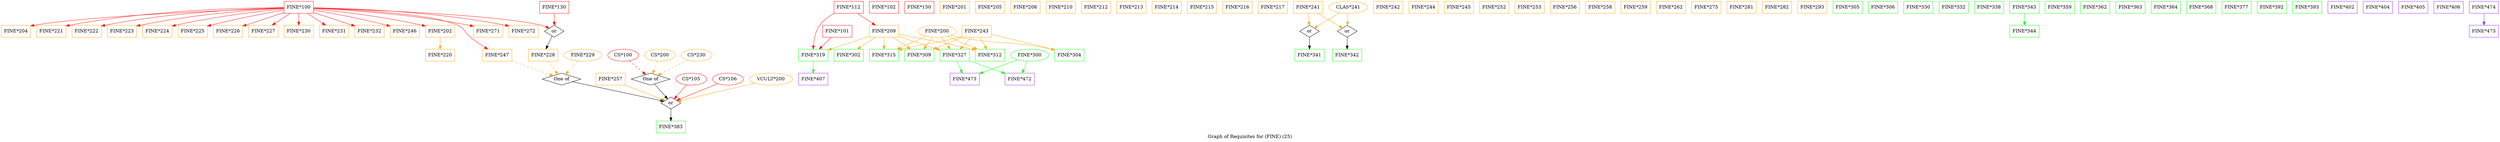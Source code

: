 strict digraph "" {
	graph [bb="0,0,7488,419",
		label="Graph of Requisites for (FINE) (25)",
		lheight=0.21,
		lp="3744,11.5",
		lwidth=3.51
	];
	node [label="\N"];
	"FINE*100"	[color=red,
		height=0.5,
		pos="892,401",
		shape=box,
		width=1.2222];
	"FINE*202"	[color=orange,
		height=0.5,
		pos="1316,329",
		shape=box,
		width=1.2222];
	"FINE*100" -> "FINE*202"	[color=red,
		pos="e,1271.9,344.76 936.13,396.12 1004.3,389.61 1139.1,374.62 1262,347.03"];
	"FINE*204"	[color=orange,
		height=0.5,
		pos="44,329",
		shape=box,
		width=1.2222];
	"FINE*100" -> "FINE*204"	[color=red,
		pos="e,88.038,345.01 847.84,398.47 705.89,393.35 261.55,375.56 97.94,346.83"];
	"FINE*221"	[color=orange,
		height=0.5,
		pos="150,329",
		shape=box,
		width=1.2222];
	"FINE*100" -> "FINE*221"	[color=red,
		pos="e,194.04,344.98 847.99,400.16 739.54,399.79 450.91,394.23 203.92,346.9"];
	"FINE*222"	[color=orange,
		height=0.5,
		pos="256,329",
		shape=box,
		width=1.2222];
	"FINE*100" -> "FINE*222"	[color=red,
		pos="e,300.05,344.93 847.64,399.28 751.13,397 514.97,387.59 310.09,346.95"];
	"FINE*223"	[color=orange,
		height=0.5,
		pos="362,329",
		shape=box,
		width=1.2222];
	"FINE*100" -> "FINE*223"	[color=red,
		pos="e,406.07,344.86 847.8,398.04 764.76,393.72 579.85,381.09 416.31,347.03"];
	"FINE*224"	[color=orange,
		height=0.5,
		pos="468,329",
		shape=box,
		width=1.2222];
	"FINE*100" -> "FINE*224"	[color=red,
		pos="e,512.09,344.76 847.87,396.12 779.75,389.61 644.86,374.62 522.04,347.03"];
	"FINE*225"	[color=orange,
		height=0.5,
		pos="574,329",
		shape=box,
		width=1.2222];
	"FINE*100" -> "FINE*225"	[color=red,
		pos="e,618.14,344.57 847.58,392.7 796.67,383.98 710.62,368.18 627.94,347.1"];
	"FINE*226"	[color=orange,
		height=0.5,
		pos="680,329",
		shape=box,
		width=1.2222];
	"FINE*100" -> "FINE*226"	[color=red,
		pos="e,724.13,344.57 847.82,385.41 814.65,374.46 769.07,359.41 733.79,347.76"];
	"FINE*227"	[color=orange,
		height=0.5,
		pos="786,329",
		shape=box,
		width=1.2222];
	"FINE*100" -> "FINE*227"	[color=red,
		pos="e,812.03,347.19 866.07,382.88 852.34,373.81 835.29,362.55 820.46,352.76"];
	or246	[height=0.5,
		label=or,
		pos="1657,329",
		shape=diamond,
		width=0.81703];
	"FINE*100" -> or246	[color=red,
		pos="e,1642.3,338.03 936.06,398.79 1072.8,394.71 1488.5,379.88 1619,347 1623.6,345.84 1628.4,344.15 1632.9,342.28"];
	"FINE*230"	[color=orange,
		height=0.5,
		pos="892,329",
		shape=box,
		width=1.2222];
	"FINE*100" -> "FINE*230"	[color=red,
		pos="e,892,347.1 892,382.7 892,374.98 892,365.71 892,357.11"];
	"FINE*231"	[color=orange,
		height=0.5,
		pos="998,329",
		shape=box,
		width=1.2222];
	"FINE*100" -> "FINE*231"	[color=red,
		pos="e,971.97,347.19 917.93,382.88 931.66,373.81 948.71,362.55 963.54,352.76"];
	"FINE*232"	[color=orange,
		height=0.5,
		pos="1104,329",
		shape=box,
		width=1.2222];
	"FINE*100" -> "FINE*232"	[color=red,
		pos="e,1059.9,344.57 936.18,385.41 969.35,374.46 1014.9,359.41 1050.2,347.76"];
	"FINE*246"	[color=orange,
		height=0.5,
		pos="1210,329",
		shape=box,
		width=1.2222];
	"FINE*100" -> "FINE*246"	[color=red,
		pos="e,1165.9,344.57 936.42,392.7 987.33,383.98 1073.4,368.18 1156.1,347.1"];
	"FINE*247"	[color=orange,
		height=0.5,
		pos="1486,257",
		shape=box,
		width=1.2222];
	"FINE*100" -> "FINE*247"	[color=red,
		pos="e,1458.1,275.07 936.15,398.66 1039.2,394.98 1292.6,382.47 1369,347 1390.1,337.21 1388.8,325.53 1407,311 1420.3,300.34 1435.8,289.64 \
1449.5,280.69"];
	"FINE*271"	[color=orange,
		height=0.5,
		pos="1460,329",
		shape=box,
		width=1.2222];
	"FINE*100" -> "FINE*271"	[color=red,
		pos="e,1415.9,343.83 936.06,398.12 1024.9,393.73 1231.7,380.52 1402,347 1403.3,346.75 1404.6,346.48 1405.9,346.2"];
	"FINE*272"	[color=orange,
		height=0.5,
		pos="1566,329",
		shape=box,
		width=1.2222];
	"FINE*100" -> "FINE*272"	[color=red,
		pos="e,1522,344.95 936.15,399.63 1037,398.06 1291.9,389.98 1511.8,346.96"];
	"FINE*220"	[color=orange,
		height=0.5,
		pos="1316,257",
		shape=box,
		width=1.2222];
	"FINE*202" -> "FINE*220"	[color=orange,
		pos="e,1316,275.1 1316,310.7 1316,302.98 1316,293.71 1316,285.11"];
	"FINE*228"	[color=orange,
		height=0.5,
		pos="1624,257",
		shape=box,
		width=1.2222];
	or246 -> "FINE*228"	[pos="e,1632.1,275.18 1650.6,314.5 1646.6,305.93 1641.2,294.53 1636.4,284.23"];
	of111	[height=0.5,
		label="One of",
		pos="1679,185",
		shape=diamond,
		width=1.6085];
	"FINE*247" -> of111	[color=orange,
		pos="e,1653.6,195.23 1530.3,239.94 1564.7,227.45 1611.9,210.35 1643.8,198.78",
		style=dashed];
	"FINE*228" -> of111	[color=orange,
		pos="e,1668.1,199.82 1637.6,238.7 1645,229.33 1654.1,217.68 1661.9,207.71",
		style=dashed];
	or249	[height=0.5,
		label=or,
		pos="2007,113",
		shape=diamond,
		width=0.81703];
	of111 -> or249	[pos="e,1986.1,118.47 1711.6,177.03 1775.1,163.5 1914.1,133.83 1976.1,120.6"];
	"FINE*101"	[color=red,
		height=0.5,
		pos="2506,329",
		shape=box,
		width=1.2222];
	"FINE*319"	[color=green,
		height=0.5,
		pos="2434,257",
		shape=box,
		width=1.2222];
	"FINE*101" -> "FINE*319"	[color=red,
		pos="e,2451.6,275.1 2488.2,310.7 2479.4,302.14 2468.6,291.66 2459,282.3"];
	"FINE*407"	[color=purple,
		height=0.5,
		pos="2434,185",
		shape=box,
		width=1.2222];
	"FINE*319" -> "FINE*407"	[color=green,
		pos="e,2434,203.1 2434,238.7 2434,230.98 2434,221.71 2434,213.11"];
	"FINE*102"	[color=red,
		height=0.5,
		pos="2646,401",
		shape=box,
		width=1.2222];
	"FINE*112"	[color=red,
		height=0.5,
		pos="2540,401",
		shape=box,
		width=1.2222];
	"FINE*112" -> "FINE*319"	[color=red,
		pos="e,2433.8,275.33 2497.5,382.96 2481.3,374.45 2464.1,362.58 2453,347 2440.3,329.03 2435.8,304.24 2434.3,285.39"];
	"FINE*209"	[color=orange,
		height=0.5,
		pos="2646,329",
		shape=box,
		width=1.2222];
	"FINE*112" -> "FINE*209"	[color=red,
		pos="e,2620,347.19 2565.9,382.88 2579.7,373.81 2596.7,362.55 2611.5,352.76"];
	"FINE*209" -> "FINE*319"	[color=orange,
		pos="e,2478.1,272.57 2601.8,313.41 2568.7,302.46 2523.1,287.41 2487.8,275.76"];
	"FINE*302"	[color=green,
		height=0.5,
		pos="2540,257",
		shape=box,
		width=1.2222];
	"FINE*209" -> "FINE*302"	[color=orange,
		pos="e,2566,275.19 2620.1,310.88 2606.3,301.81 2589.3,290.55 2574.5,280.76"];
	"FINE*309"	[color=green,
		height=0.5,
		pos="2752,257",
		shape=box,
		width=1.2222];
	"FINE*209" -> "FINE*309"	[color=orange,
		pos="e,2726,275.19 2671.9,310.88 2685.7,301.81 2702.7,290.55 2717.5,280.76"];
	"FINE*312"	[color=green,
		height=0.5,
		pos="2964,257",
		shape=box,
		width=1.2222];
	"FINE*209" -> "FINE*312"	[color=orange,
		pos="e,2919.9,272.57 2690.1,319.81 2750.2,308.53 2856,288.32 2910.1,275.05"];
	"FINE*315"	[color=green,
		height=0.5,
		pos="2646,257",
		shape=box,
		width=1.2222];
	"FINE*209" -> "FINE*315"	[color=orange,
		pos="e,2646,275.1 2646,310.7 2646,302.98 2646,293.71 2646,285.11"];
	"FINE*327"	[color=green,
		height=0.5,
		pos="2858,257",
		shape=box,
		width=1.2222];
	"FINE*209" -> "FINE*327"	[color=orange,
		pos="e,2813.9,272.57 2690.2,313.41 2723.3,302.46 2768.9,287.41 2804.2,275.76"];
	"FINE*472"	[color=purple,
		height=0.5,
		pos="3053,185",
		shape=box,
		width=1.2222];
	"FINE*327" -> "FINE*472"	[color=green,
		pos="e,3008.9,201.82 2902.2,240.12 2931,229.78 2968.8,216.23 2999.3,205.28"];
	"FINE*473"	[color=purple,
		height=0.5,
		pos="2888,185",
		shape=box,
		width=1.2222];
	"FINE*327" -> "FINE*473"	[color=green,
		pos="e,2880.7,203.1 2865.4,238.7 2868.8,230.81 2872.9,221.3 2876.6,212.55"];
	"FINE*130"	[color=red,
		height=0.5,
		pos="1657,401",
		shape=box,
		width=1.2222];
	"FINE*130" -> or246	[color=red,
		pos="e,1657,347.1 1657,382.7 1657,374.98 1657,365.71 1657,357.11"];
	"FINE*150"	[color=red,
		height=0.5,
		pos="2752,401",
		shape=box,
		width=1.2222];
	"FINE*201"	[color=orange,
		height=0.5,
		pos="2858,401",
		shape=box,
		width=1.2222];
	"FINE*205"	[color=orange,
		height=0.5,
		pos="2964,401",
		shape=box,
		width=1.2222];
	"FINE*206"	[color=orange,
		height=0.5,
		pos="3070,401",
		shape=box,
		width=1.2222];
	"FINE*210"	[color=orange,
		height=0.5,
		pos="3176,401",
		shape=box,
		width=1.2222];
	"FINE*212"	[color=orange,
		height=0.5,
		pos="3282,401",
		shape=box,
		width=1.2222];
	"FINE*213"	[color=orange,
		height=0.5,
		pos="3388,401",
		shape=box,
		width=1.2222];
	"FINE*214"	[color=orange,
		height=0.5,
		pos="3494,401",
		shape=box,
		width=1.2222];
	"FINE*215"	[color=orange,
		height=0.5,
		pos="3600,401",
		shape=box,
		width=1.2222];
	"FINE*216"	[color=orange,
		height=0.5,
		pos="3706,401",
		shape=box,
		width=1.2222];
	"FINE*217"	[color=orange,
		height=0.5,
		pos="3812,401",
		shape=box,
		width=1.2222];
	"FINE*383"	[color=green,
		height=0.5,
		pos="2007,41",
		shape=box,
		width=1.2222];
	or249 -> "FINE*383"	[pos="e,2007,59.104 2007,94.697 2007,86.983 2007,77.712 2007,69.112"];
	"FINE*241"	[color=orange,
		height=0.5,
		pos="3918,401",
		shape=box,
		width=1.2222];
	or247	[height=0.5,
		label=or,
		pos="3922,329",
		shape=diamond,
		width=0.81703];
	"FINE*241" -> or247	[color=orange,
		pos="e,3921.1,346.62 3919,382.7 3919.4,374.87 3920,365.44 3920.5,356.73"];
	or248	[height=0.5,
		label=or,
		pos="4035,329",
		shape=diamond,
		width=0.81703];
	"FINE*241" -> or248	[color=orange,
		pos="e,4020.9,338.46 3946.6,382.88 3966.8,370.83 3993.4,354.91 4012.1,343.7"];
	"FINE*341"	[color=green,
		height=0.5,
		pos="3922,257",
		shape=box,
		width=1.2222];
	or247 -> "FINE*341"	[pos="e,3922,275.1 3922,310.7 3922,302.98 3922,293.71 3922,285.11"];
	"FINE*342"	[color=green,
		height=0.5,
		pos="4035,257",
		shape=box,
		width=1.2222];
	or248 -> "FINE*342"	[pos="e,4035,275.1 4035,310.7 4035,302.98 4035,293.71 4035,285.11"];
	"FINE*242"	[color=orange,
		height=0.5,
		pos="4158,401",
		shape=box,
		width=1.2222];
	"FINE*243"	[color=orange,
		height=0.5,
		pos="2924,329",
		shape=box,
		width=1.2222];
	"FINE*243" -> "FINE*309"	[color=orange,
		pos="e,2793.9,275.07 2881.9,310.88 2858.2,301.22 2828.4,289.09 2803.3,278.88"];
	"FINE*243" -> "FINE*312"	[color=orange,
		pos="e,2954.2,275.1 2933.9,310.7 2938.5,302.64 2944.1,292.89 2949.2,283.98"];
	"FINE*243" -> "FINE*315"	[color=orange,
		pos="e,2690.1,272.54 2879.9,313.46 2876.9,312.59 2873.9,311.77 2871,311 2798.6,291.86 2776.3,294.67 2700.2,275.17"];
	"FINE*243" -> "FINE*327"	[color=orange,
		pos="e,2874.1,275.1 2907.7,310.7 2899.7,302.22 2889.9,291.86 2881.2,282.58"];
	"FINE*304"	[color=green,
		height=0.5,
		pos="3202,257",
		shape=box,
		width=1.2222];
	"FINE*243" -> "FINE*304"	[color=orange,
		pos="e,3157.8,272.46 2968.2,318.66 3011.7,309.26 3080,293.82 3147.8,275.22"];
	"FINE*244"	[color=orange,
		height=0.5,
		pos="4264,401",
		shape=box,
		width=1.2222];
	"FINE*245"	[color=orange,
		height=0.5,
		pos="4370,401",
		shape=box,
		width=1.2222];
	"FINE*252"	[color=orange,
		height=0.5,
		pos="4476,401",
		shape=box,
		width=1.2222];
	"FINE*253"	[color=orange,
		height=0.5,
		pos="4582,401",
		shape=box,
		width=1.2222];
	"FINE*256"	[color=orange,
		height=0.5,
		pos="4688,401",
		shape=box,
		width=1.2222];
	"FINE*257"	[color=orange,
		height=0.5,
		pos="1826,185",
		shape=box,
		width=1.2222];
	"FINE*257" -> or249	[color=orange,
		pos="e,1989.8,120.66 1870.3,166.88 1904.7,153.55 1951.4,135.5 1980.3,124.31"];
	"FINE*258"	[color=orange,
		height=0.5,
		pos="4794,401",
		shape=box,
		width=1.2222];
	"FINE*259"	[color=orange,
		height=0.5,
		pos="4900,401",
		shape=box,
		width=1.2222];
	"FINE*262"	[color=orange,
		height=0.5,
		pos="5006,401",
		shape=box,
		width=1.2222];
	"FINE*275"	[color=orange,
		height=0.5,
		pos="5112,401",
		shape=box,
		width=1.2222];
	"FINE*281"	[color=orange,
		height=0.5,
		pos="5218,401",
		shape=box,
		width=1.2222];
	"FINE*282"	[color=orange,
		height=0.5,
		pos="5324,401",
		shape=box,
		width=1.2222];
	"FINE*293"	[color=orange,
		height=0.5,
		pos="5430,401",
		shape=box,
		width=1.2222];
	"FINE*200"	[color=orange,
		height=0.5,
		pos="2805,329",
		width=1.5887];
	"FINE*200" -> "FINE*309"	[color=orange,
		pos="e,2765.2,275.45 2792.4,311.41 2786.2,303.12 2778.4,292.89 2771.4,283.62"];
	"FINE*200" -> "FINE*312"	[color=orange,
		pos="e,2925.2,275.07 2836.8,314 2859.5,304.02 2890.4,290.41 2916,279.11"];
	"FINE*200" -> "FINE*315"	[color=orange,
		pos="e,2684.8,275.07 2773.2,314 2750.5,304.02 2719.6,290.41 2694,279.11"];
	"FINE*200" -> "FINE*327"	[color=orange,
		pos="e,2844.8,275.45 2817.6,311.41 2823.8,303.12 2831.6,292.89 2838.6,283.62"];
	"FINE*200" -> "FINE*304"	[color=orange,
		pos="e,3157.9,272.8 2846.4,316.51 2854.5,314.49 2863,312.55 2871,311 2990.1,288.04 3025.5,301.39 3147.8,275.03"];
	"FINE*305"	[color=green,
		height=0.5,
		pos="5536,401",
		shape=box,
		width=1.2222];
	"FINE*306"	[color=green,
		height=0.5,
		pos="5642,401",
		shape=box,
		width=1.2222];
	"FINE*330"	[color=green,
		height=0.5,
		pos="5748,401",
		shape=box,
		width=1.2222];
	"FINE*332"	[color=green,
		height=0.5,
		pos="5854,401",
		shape=box,
		width=1.2222];
	"FINE*338"	[color=green,
		height=0.5,
		pos="5960,401",
		shape=box,
		width=1.2222];
	"CLAS*241"	[color=orange,
		height=0.5,
		pos="4038,401",
		width=1.6068];
	"CLAS*241" -> or247	[color=orange,
		pos="e,3936.1,338.52 4012.5,384.64 3992.4,372.46 3964.4,355.6 3944.9,343.84"];
	"CLAS*241" -> or248	[color=orange,
		pos="e,4035.7,346.62 4037.3,382.7 4036.9,374.87 4036.5,365.44 4036.1,356.73"];
	"FINE*343"	[color=green,
		height=0.5,
		pos="6066,401",
		shape=box,
		width=1.2222];
	"FINE*344"	[color=green,
		height=0.5,
		pos="6066,329",
		shape=box,
		width=1.2222];
	"FINE*343" -> "FINE*344"	[color=green,
		pos="e,6066,347.1 6066,382.7 6066,374.98 6066,365.71 6066,357.11"];
	"FINE*359"	[color=green,
		height=0.5,
		pos="6172,401",
		shape=box,
		width=1.2222];
	"FINE*362"	[color=green,
		height=0.5,
		pos="6278,401",
		shape=box,
		width=1.2222];
	"FINE*363"	[color=green,
		height=0.5,
		pos="6384,401",
		shape=box,
		width=1.2222];
	"FINE*364"	[color=green,
		height=0.5,
		pos="6490,401",
		shape=box,
		width=1.2222];
	"FINE*368"	[color=green,
		height=0.5,
		pos="6596,401",
		shape=box,
		width=1.2222];
	"FINE*377"	[color=green,
		height=0.5,
		pos="6702,401",
		shape=box,
		width=1.2222];
	of112	[height=0.5,
		label="One of",
		pos="1946,185",
		shape=diamond,
		width=1.6085];
	of112 -> or249	[pos="e,1997.3,125.15 1957.8,170.5 1967.1,159.79 1980.3,144.68 1990.6,132.78"];
	"CS*105"	[color=red,
		height=0.5,
		pos="2068,185",
		width=1.2818];
	"CS*105" -> or249	[color=red,
		pos="e,2016.7,125.13 2053.9,167.76 2044.8,157.34 2032.9,143.75 2023.4,132.85"];
	"CS*106"	[color=red,
		height=0.5,
		pos="2178,185",
		width=1.2818];
	"CS*106" -> or249	[color=red,
		pos="e,2023.8,120.88 2147.4,171.49 2115,158.2 2064.2,137.42 2033.4,124.82"];
	"FINE*229"	[color=orange,
		height=0.5,
		pos="1743,257",
		width=1.5887];
	"FINE*229" -> of111	[color=orange,
		pos="e,1691.5,199.65 1727.8,239.41 1719,229.75 1707.8,217.46 1698.3,207.11",
		style=dashed];
	"VCULT*200"	[color=orange,
		height=0.5,
		pos="2307,185",
		width=1.8054];
	"VCULT*200" -> or249	[color=orange,
		pos="e,2027.3,118.74 2258.8,172.75 2196.4,158.18 2089.3,133.21 2037.3,121.06"];
	"CS*100"	[color=red,
		height=0.5,
		pos="1864,257",
		width=1.2818];
	"CS*100" -> of112	[color=red,
		pos="e,1931.3,198.56 1882.6,240.12 1894.7,229.79 1910.5,216.27 1923.4,205.32",
		style=dashed];
	"CS*200"	[color=orange,
		height=0.5,
		pos="1974,257",
		width=1.2818];
	"CS*200" -> of112	[color=orange,
		pos="e,1952.1,201.36 1967.2,239.05 1963.8,230.62 1959.7,220.25 1956,210.92",
		style=dashed];
	"CS*230"	[color=orange,
		height=0.5,
		pos="2084,257",
		width=1.2818];
	"CS*230" -> of112	[color=orange,
		pos="e,1967,196.66 2057.1,242.34 2033.8,230.54 2000.2,213.5 1976.1,201.25",
		style=dashed];
	"FINE*392"	[color=green,
		height=0.5,
		pos="6808,401",
		shape=box,
		width=1.2222];
	"FINE*393"	[color=green,
		height=0.5,
		pos="6914,401",
		shape=box,
		width=1.2222];
	"FINE*402"	[color=purple,
		height=0.5,
		pos="7020,401",
		shape=box,
		width=1.2222];
	"FINE*404"	[color=purple,
		height=0.5,
		pos="7126,401",
		shape=box,
		width=1.2222];
	"FINE*405"	[color=purple,
		height=0.5,
		pos="7232,401",
		shape=box,
		width=1.2222];
	"FINE*406"	[color=purple,
		height=0.5,
		pos="7338,401",
		shape=box,
		width=1.2222];
	"FINE*300"	[color=green,
		height=0.5,
		pos="3083,257",
		width=1.5887];
	"FINE*300" -> "FINE*472"	[color=green,
		pos="e,3060.4,203.28 3075.7,239.05 3072.3,231.09 3068.2,221.41 3064.4,212.51"];
	"FINE*300" -> "FINE*473"	[color=green,
		pos="e,2932.2,201.88 3046.8,243 3017.3,232.42 2975.3,217.33 2941.9,205.33"];
	"FINE*474"	[color=purple,
		height=0.5,
		pos="7444,401",
		shape=box,
		width=1.2222];
	"FINE*475"	[color=purple,
		height=0.5,
		pos="7444,329",
		shape=box,
		width=1.2222];
	"FINE*474" -> "FINE*475"	[color=purple,
		pos="e,7444,347.1 7444,382.7 7444,374.98 7444,365.71 7444,357.11"];
}
